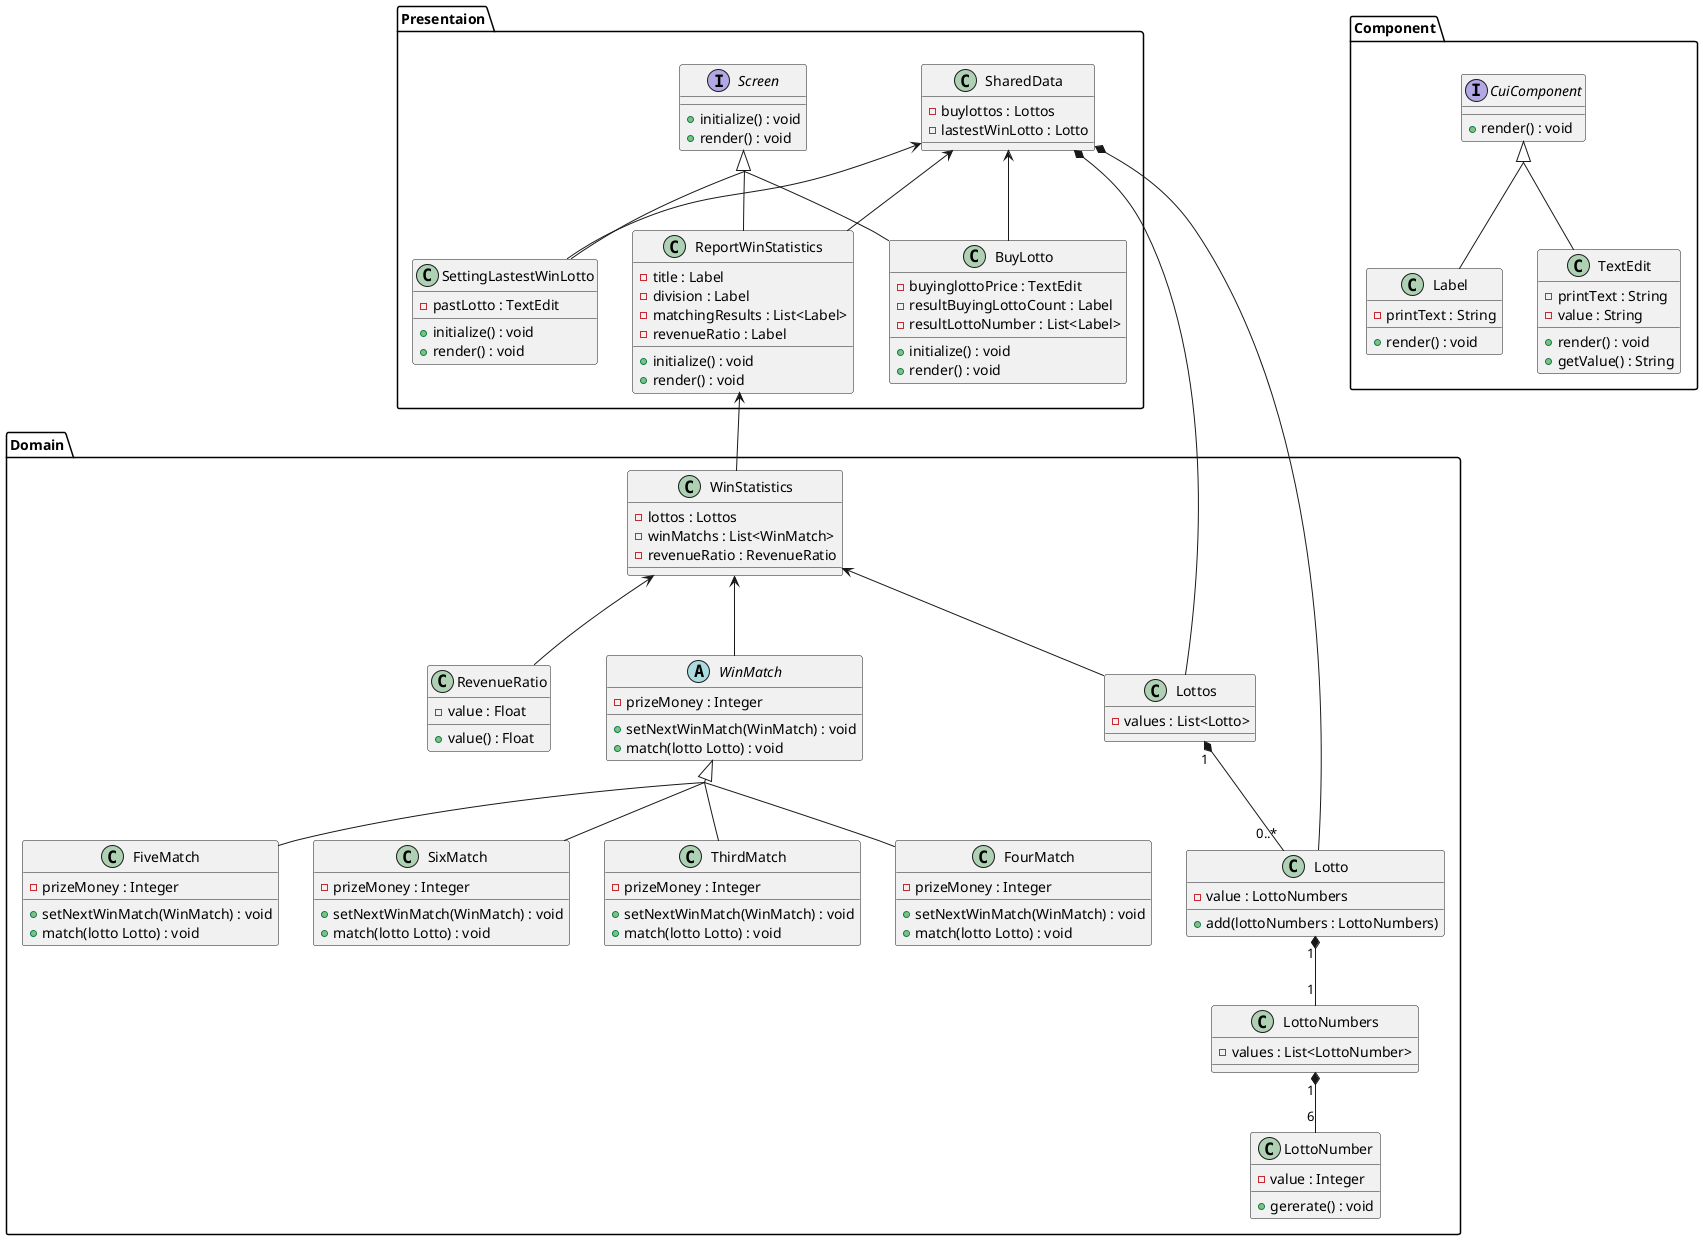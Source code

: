 @startuml Lotto_3step
skinparam groupInheritance 2

package Domain {
  class Lottos {
    - values : List<Lotto>
  }

  class Lotto {
    - value : LottoNumbers

    + add(lottoNumbers : LottoNumbers)
  }

  class WinStatistics {
    - lottos : Lottos
    - winMatchs : List<WinMatch> 
    - revenueRatio : RevenueRatio

  }

  class RevenueRatio {
    - value : Float

    + value() : Float
  }

  class LottoNumbers {
    - values : List<LottoNumber>
  }

  class LottoNumber {
    - value : Integer

    + gererate() : void
  }

  abstract WinMatch {
    - prizeMoney : Integer

    + setNextWinMatch(WinMatch) : void
    + match(lotto Lotto) : void
  }

  class ThirdMatch {
    - prizeMoney : Integer
    
    + setNextWinMatch(WinMatch) : void
    + match(lotto Lotto) : void
  }

  class FourMatch {
    - prizeMoney : Integer
    
    + setNextWinMatch(WinMatch) : void
    + match(lotto Lotto) : void
  }

  class FiveMatch {
    - prizeMoney : Integer
    
    + setNextWinMatch(WinMatch) : void
    + match(lotto Lotto) : void
  }

  class SixMatch {
    - prizeMoney : Integer
    
    + setNextWinMatch(WinMatch) : void
    + match(lotto Lotto) : void
  }
}

package Presentaion {
  interface Screen {
    + initialize() : void
    + render() : void
  }

  class BuyLotto {
    - buyinglottoPrice : TextEdit 
    - resultBuyingLottoCount : Label
    - resultLottoNumber : List<Label>

    + initialize() : void
    + render() : void
  }

  class SettingLastestWinLotto {
    - pastLotto : TextEdit
    
    + initialize() : void
    + render() : void
  }

  class ReportWinStatistics {
    - title : Label
    - division : Label
    - matchingResults : List<Label>
    - revenueRatio : Label

    + initialize() : void
    + render() : void
  }

  class SharedData {
    - buylottos : Lottos
    - lastestWinLotto : Lotto
  }
}

package Component {
  interface CuiComponent {
    + render() : void
  }

  class Label {
    - printText : String
    
    + render() : void
  }

  class TextEdit {
    - printText : String
    - value : String

    + render() : void
    + getValue() : String
  }
}

CuiComponent <|-- Label
CuiComponent <|-- TextEdit

Screen <|-- BuyLotto
Screen <|-- SettingLastestWinLotto
Screen <|-- ReportWinStatistics
ReportWinStatistics <-- WinStatistics

SharedData <-- BuyLotto
SharedData <-- SettingLastestWinLotto
SharedData <-- ReportWinStatistics
SharedData *-- Lottos
SharedData *-- Lotto

WinStatistics  <-- Lottos
WinStatistics <-- WinMatch
WinStatistics <-- RevenueRatio

WinMatch <|-- ThirdMatch
WinMatch <|-- FourMatch
WinMatch <|-- FiveMatch
WinMatch <|-- SixMatch

Lottos "1" *-- "0..*" Lotto
Lotto "1" *-- "1" LottoNumbers

LottoNumbers "1" *-- "6" LottoNumber
@enduml